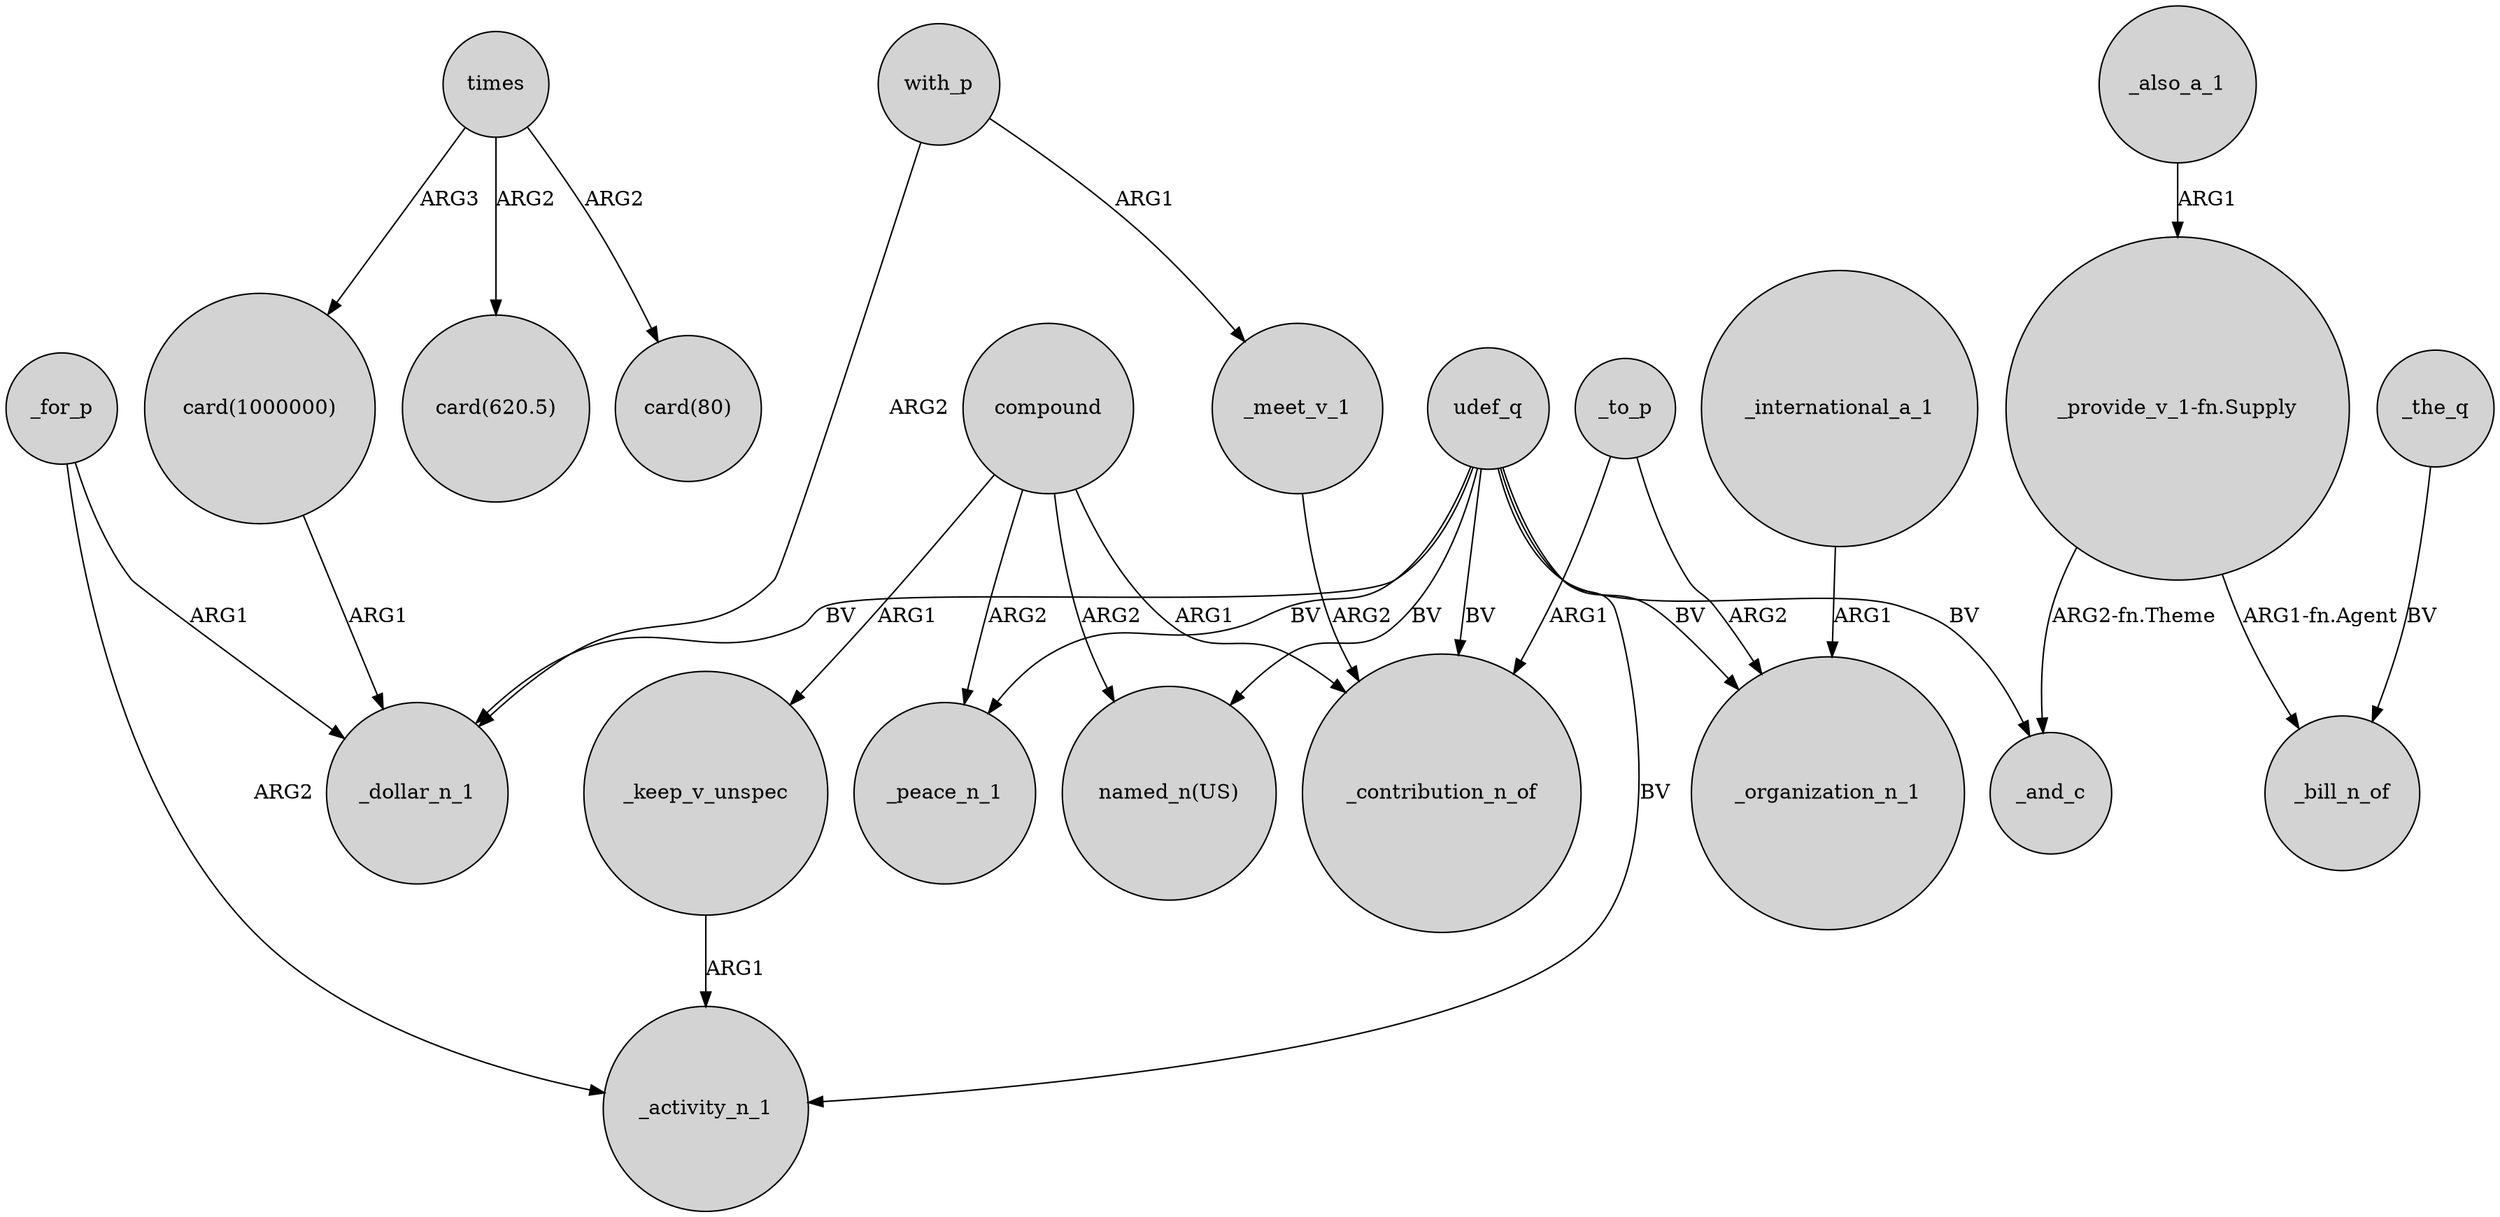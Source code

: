 digraph {
	node [shape=circle style=filled]
	_the_q -> _bill_n_of [label=BV]
	_for_p -> _activity_n_1 [label=ARG2]
	"card(1000000)" -> _dollar_n_1 [label=ARG1]
	with_p -> _dollar_n_1 [label=ARG2]
	udef_q -> "named_n(US)" [label=BV]
	udef_q -> _activity_n_1 [label=BV]
	compound -> _contribution_n_of [label=ARG1]
	udef_q -> _peace_n_1 [label=BV]
	_to_p -> _organization_n_1 [label=ARG2]
	compound -> _keep_v_unspec [label=ARG1]
	with_p -> _meet_v_1 [label=ARG1]
	_keep_v_unspec -> _activity_n_1 [label=ARG1]
	"_provide_v_1-fn.Supply" -> _and_c [label="ARG2-fn.Theme"]
	times -> "card(620.5)" [label=ARG2]
	compound -> "named_n(US)" [label=ARG2]
	compound -> _peace_n_1 [label=ARG2]
	"_provide_v_1-fn.Supply" -> _bill_n_of [label="ARG1-fn.Agent"]
	udef_q -> _contribution_n_of [label=BV]
	times -> "card(1000000)" [label=ARG3]
	_for_p -> _dollar_n_1 [label=ARG1]
	udef_q -> _organization_n_1 [label=BV]
	_to_p -> _contribution_n_of [label=ARG1]
	_meet_v_1 -> _contribution_n_of [label=ARG2]
	_international_a_1 -> _organization_n_1 [label=ARG1]
	_also_a_1 -> "_provide_v_1-fn.Supply" [label=ARG1]
	udef_q -> _and_c [label=BV]
	times -> "card(80)" [label=ARG2]
	udef_q -> _dollar_n_1 [label=BV]
}
